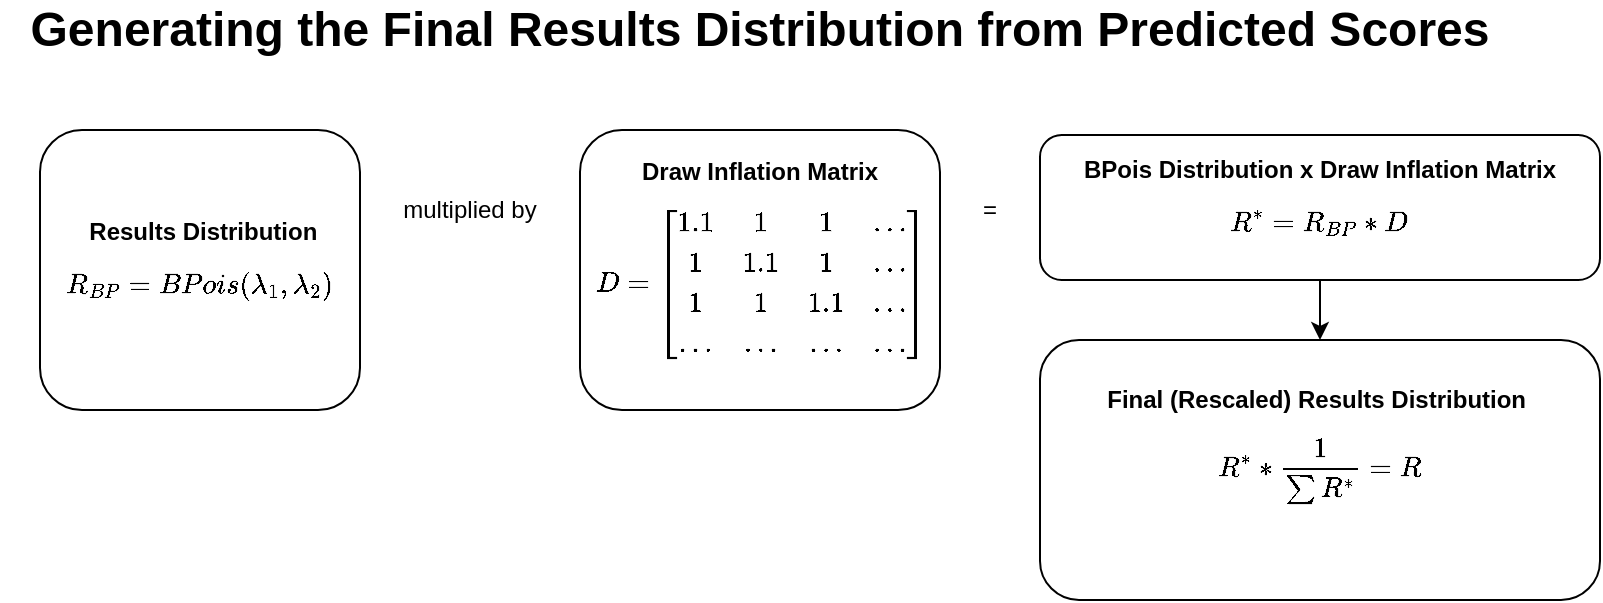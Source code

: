 <mxfile version="24.1.0" type="device">
  <diagram name="Page-1" id="N7DXhb3zK6o03sqgJfEO">
    <mxGraphModel dx="1592" dy="775" grid="1" gridSize="10" guides="1" tooltips="1" connect="1" arrows="1" fold="1" page="1" pageScale="1" pageWidth="1100" pageHeight="850" math="1" shadow="0">
      <root>
        <mxCell id="0" />
        <mxCell id="1" parent="0" />
        <mxCell id="2v4hUn9V6mwEBlPuq6K4-2" value="&lt;b&gt;&amp;nbsp;Results Distribution$$R_{BP} = BPois(\lambda_1, \lambda_2)$$&lt;/b&gt;" style="rounded=1;whiteSpace=wrap;html=1;" vertex="1" parent="1">
          <mxGeometry x="190" y="195" width="160" height="140" as="geometry" />
        </mxCell>
        <mxCell id="2v4hUn9V6mwEBlPuq6K4-4" value="&lt;div&gt;&lt;b&gt;Draw Inflation Matrix&lt;/b&gt;&lt;/div&gt;$$D = \begin{bmatrix} 1.1 &amp;amp; 1 &amp;amp; 1 &amp;amp; ... \\ 1 &amp;amp; 1.1 &amp;amp; 1 &amp;amp; ... \\ 1 &amp;amp; 1 &amp;amp; 1.1 &amp;amp; ... \\ ... &amp;amp; ... &amp;amp; ... &amp;amp; ... \end{bmatrix}$$" style="rounded=1;whiteSpace=wrap;html=1;" vertex="1" parent="1">
          <mxGeometry x="460" y="195" width="180" height="140" as="geometry" />
        </mxCell>
        <mxCell id="2v4hUn9V6mwEBlPuq6K4-15" style="edgeStyle=orthogonalEdgeStyle;rounded=0;orthogonalLoop=1;jettySize=auto;html=1;entryX=0.5;entryY=0;entryDx=0;entryDy=0;" edge="1" parent="1" source="2v4hUn9V6mwEBlPuq6K4-5" target="2v4hUn9V6mwEBlPuq6K4-8">
          <mxGeometry relative="1" as="geometry" />
        </mxCell>
        <mxCell id="2v4hUn9V6mwEBlPuq6K4-5" value="&lt;div&gt;&lt;b&gt;BPois Distribution x Draw Inflation Matrix&lt;/b&gt;&lt;/div&gt;$$R^* = R_{BP} * D$$" style="rounded=1;whiteSpace=wrap;html=1;" vertex="1" parent="1">
          <mxGeometry x="690" y="197.5" width="280" height="72.5" as="geometry" />
        </mxCell>
        <mxCell id="2v4hUn9V6mwEBlPuq6K4-8" value="&lt;div&gt;&lt;span style=&quot;background-color: initial;&quot;&gt;&lt;b&gt;Final (Rescaled) Results Distribution&amp;nbsp;&lt;/b&gt;$$R^* * \frac{1}{\sum{R^*}} = R$$&lt;/span&gt;&lt;br&gt;&lt;/div&gt;" style="rounded=1;whiteSpace=wrap;html=1;" vertex="1" parent="1">
          <mxGeometry x="690" y="300" width="280" height="130" as="geometry" />
        </mxCell>
        <mxCell id="2v4hUn9V6mwEBlPuq6K4-11" value="multiplied by" style="text;html=1;align=center;verticalAlign=middle;whiteSpace=wrap;rounded=0;" vertex="1" parent="1">
          <mxGeometry x="350" y="220" width="110" height="30" as="geometry" />
        </mxCell>
        <mxCell id="2v4hUn9V6mwEBlPuq6K4-12" value="=" style="text;html=1;align=center;verticalAlign=middle;whiteSpace=wrap;rounded=0;" vertex="1" parent="1">
          <mxGeometry x="610" y="220" width="110" height="30" as="geometry" />
        </mxCell>
        <mxCell id="2v4hUn9V6mwEBlPuq6K4-16" value="&lt;font style=&quot;font-size: 24px;&quot;&gt;&lt;b&gt;Generating the Final Results Distribution from Predicted Scores&lt;/b&gt;&lt;/font&gt;" style="text;html=1;align=center;verticalAlign=middle;whiteSpace=wrap;rounded=0;" vertex="1" parent="1">
          <mxGeometry x="170" y="130" width="760" height="30" as="geometry" />
        </mxCell>
      </root>
    </mxGraphModel>
  </diagram>
</mxfile>

